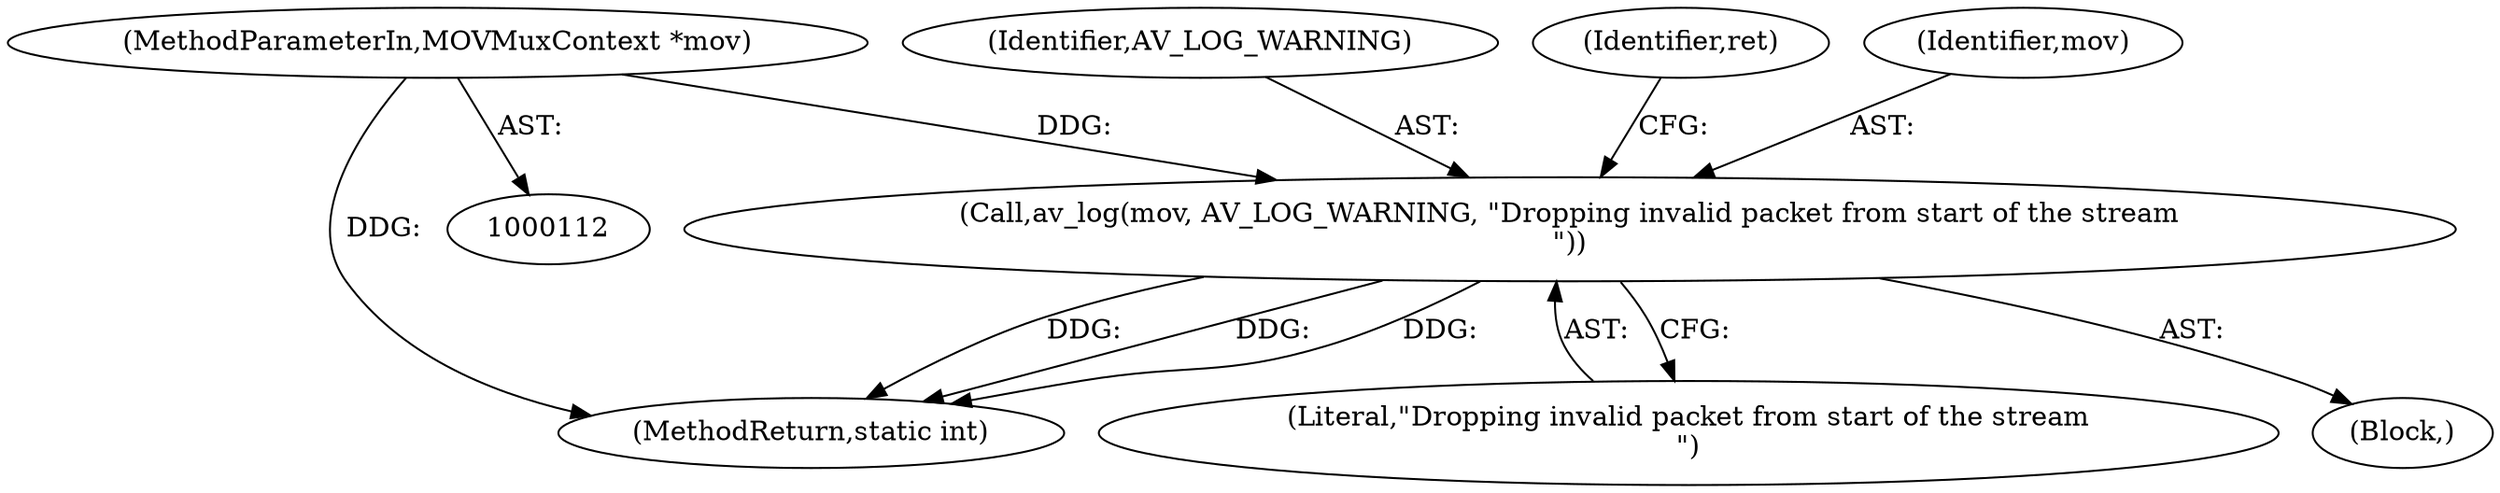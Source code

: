 digraph "0_FFmpeg_95556e27e2c1d56d9e18f5db34d6f756f3011148@pointer" {
"1000113" [label="(MethodParameterIn,MOVMuxContext *mov)"];
"1000166" [label="(Call,av_log(mov, AV_LOG_WARNING, \"Dropping invalid packet from start of the stream\n\"))"];
"1000169" [label="(Literal,\"Dropping invalid packet from start of the stream\n\")"];
"1000168" [label="(Identifier,AV_LOG_WARNING)"];
"1000113" [label="(MethodParameterIn,MOVMuxContext *mov)"];
"1000171" [label="(Identifier,ret)"];
"1000166" [label="(Call,av_log(mov, AV_LOG_WARNING, \"Dropping invalid packet from start of the stream\n\"))"];
"1000167" [label="(Identifier,mov)"];
"1000683" [label="(MethodReturn,static int)"];
"1000165" [label="(Block,)"];
"1000113" -> "1000112"  [label="AST: "];
"1000113" -> "1000683"  [label="DDG: "];
"1000113" -> "1000166"  [label="DDG: "];
"1000166" -> "1000165"  [label="AST: "];
"1000166" -> "1000169"  [label="CFG: "];
"1000167" -> "1000166"  [label="AST: "];
"1000168" -> "1000166"  [label="AST: "];
"1000169" -> "1000166"  [label="AST: "];
"1000171" -> "1000166"  [label="CFG: "];
"1000166" -> "1000683"  [label="DDG: "];
"1000166" -> "1000683"  [label="DDG: "];
"1000166" -> "1000683"  [label="DDG: "];
}
